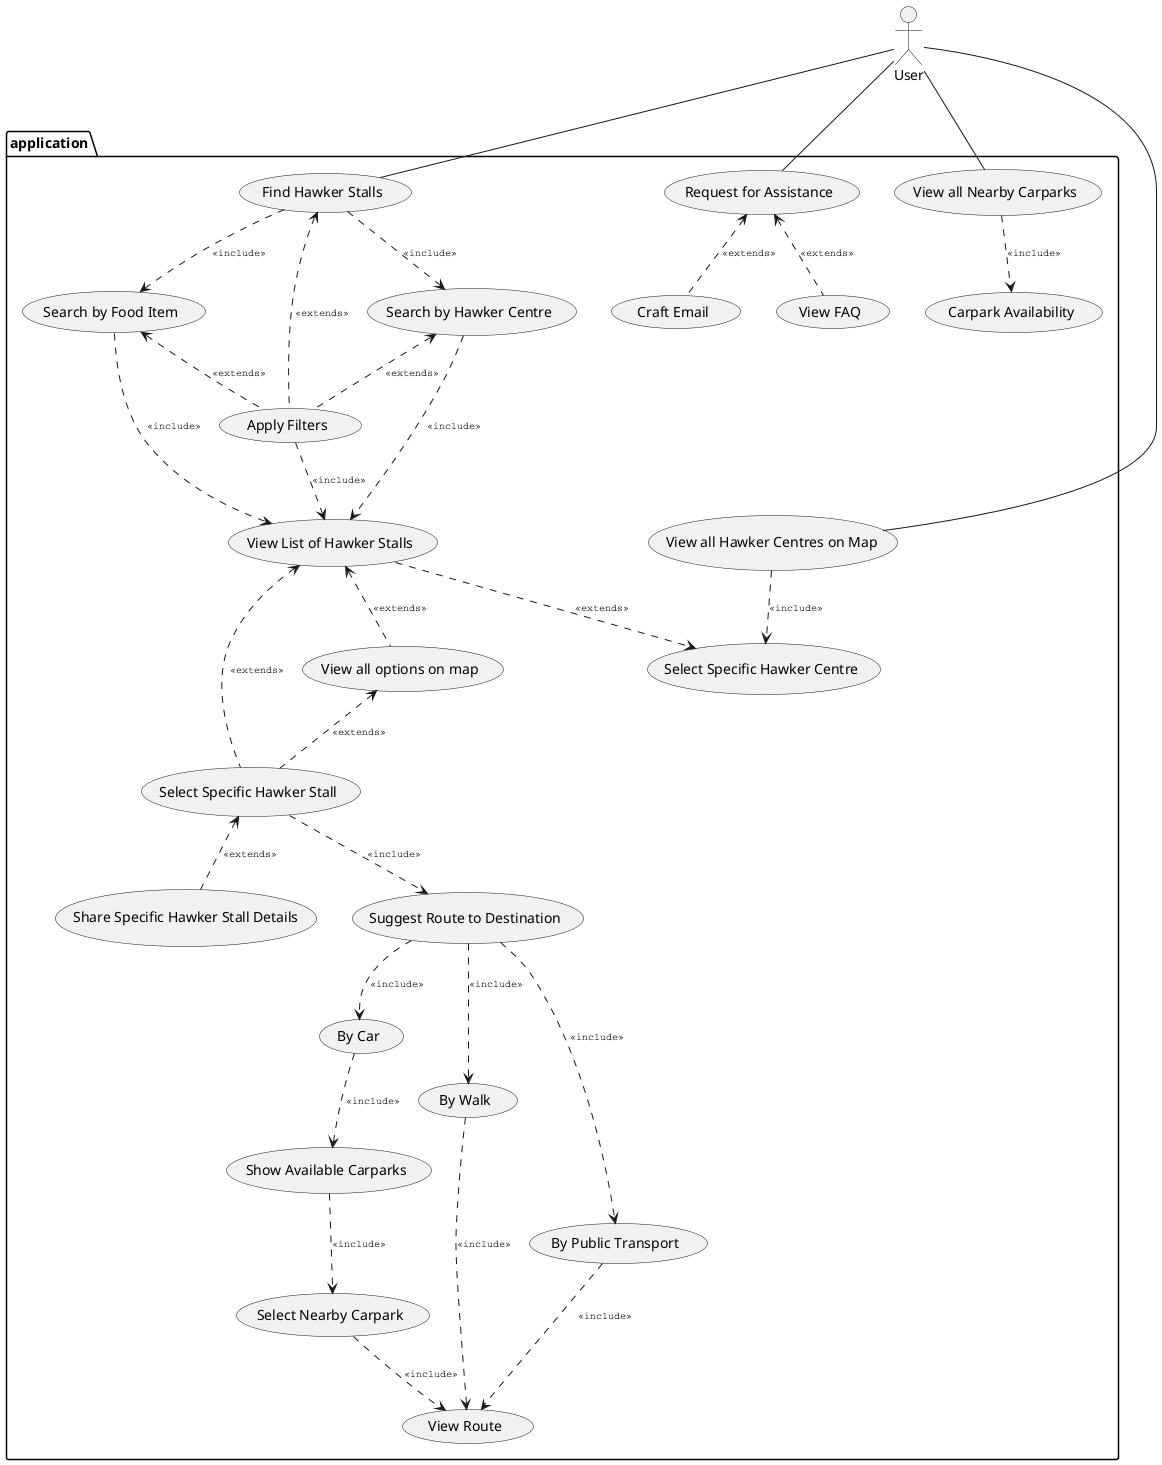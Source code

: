 @startuml
'!include ../../plantuml-styles/plantuml-ae.iuml

skinparam Shadowing false

skinparam ArrowFontStyle normal
skinparam ArrowFontName Courier
skinparam ArrowFontSize 10


:User: as U       



package application{
U -- (Find Hawker Stalls)
U -- (Request for Assistance)
(Request for Assistance)<..(View FAQ):<<extends>>
(Request for Assistance)<..(Craft Email):<<extends>>
(Find Hawker Stalls)<.. (Apply Filters):<<extends>>
(Find Hawker Stalls)..> (Search by Food Item): <<include>>
(Find Hawker Stalls)..> (Search by Hawker Centre): <<include>>
(Search by Hawker Centre)<..(Apply Filters): <<extends>>
(Search by Food Item)<..(Apply Filters): <<extends>>
(Search by Hawker Centre)..>(View List of Hawker Stalls):  <<include>>
(Apply Filters)..> (View List of Hawker Stalls): <<include>>
(Search by Food Item)..> (View List of Hawker Stalls): <<include>>
(View List of Hawker Stalls) <.. (Select Specific Hawker Stall): <<extends>>
(View List of Hawker Stalls) ..> (Select Specific Hawker Centre): <<extends>>
(View List of Hawker Stalls)<..(View all options on map): <<extends>>
(View all options on map)<.. (Select Specific Hawker Stall): <<extends>>
U -- (View all Nearby Carparks)
(View all Nearby Carparks) ..> (Carpark Availability): <<include>>
U --(View all Hawker Centres on Map)
(View all Hawker Centres on Map) ..> (Select Specific Hawker Centre): <<include>>
' (Select Specific Hawker Centre)..> (Suggest Route to Destination):<<include>>
(Select Specific Hawker Stall)<.. (Share Specific Hawker Stall Details): <<extends>>
(Select Specific Hawker Stall)..> (Suggest Route to Destination):<<include>>
(Suggest Route to Destination)..>(By Car):<<include>>
(Suggest Route to Destination) ..> (By Walk):<<include>>
(Suggest Route to Destination)..> (By Public Transport):<<include>>
(By Car)..> (Show Available Carparks):<<include>>
(Show Available Carparks)..> (Select Nearby Carpark): <<include>>
(By Public Transport) ..> (View Route):<<include>>
(Select Nearby Carpark)..> (View Route):<<include>>
(By Walk)..> (View Route):<<include>>


}



'!include ../../plantuml-styles/ae-copyright-footer.txt
@enduml
